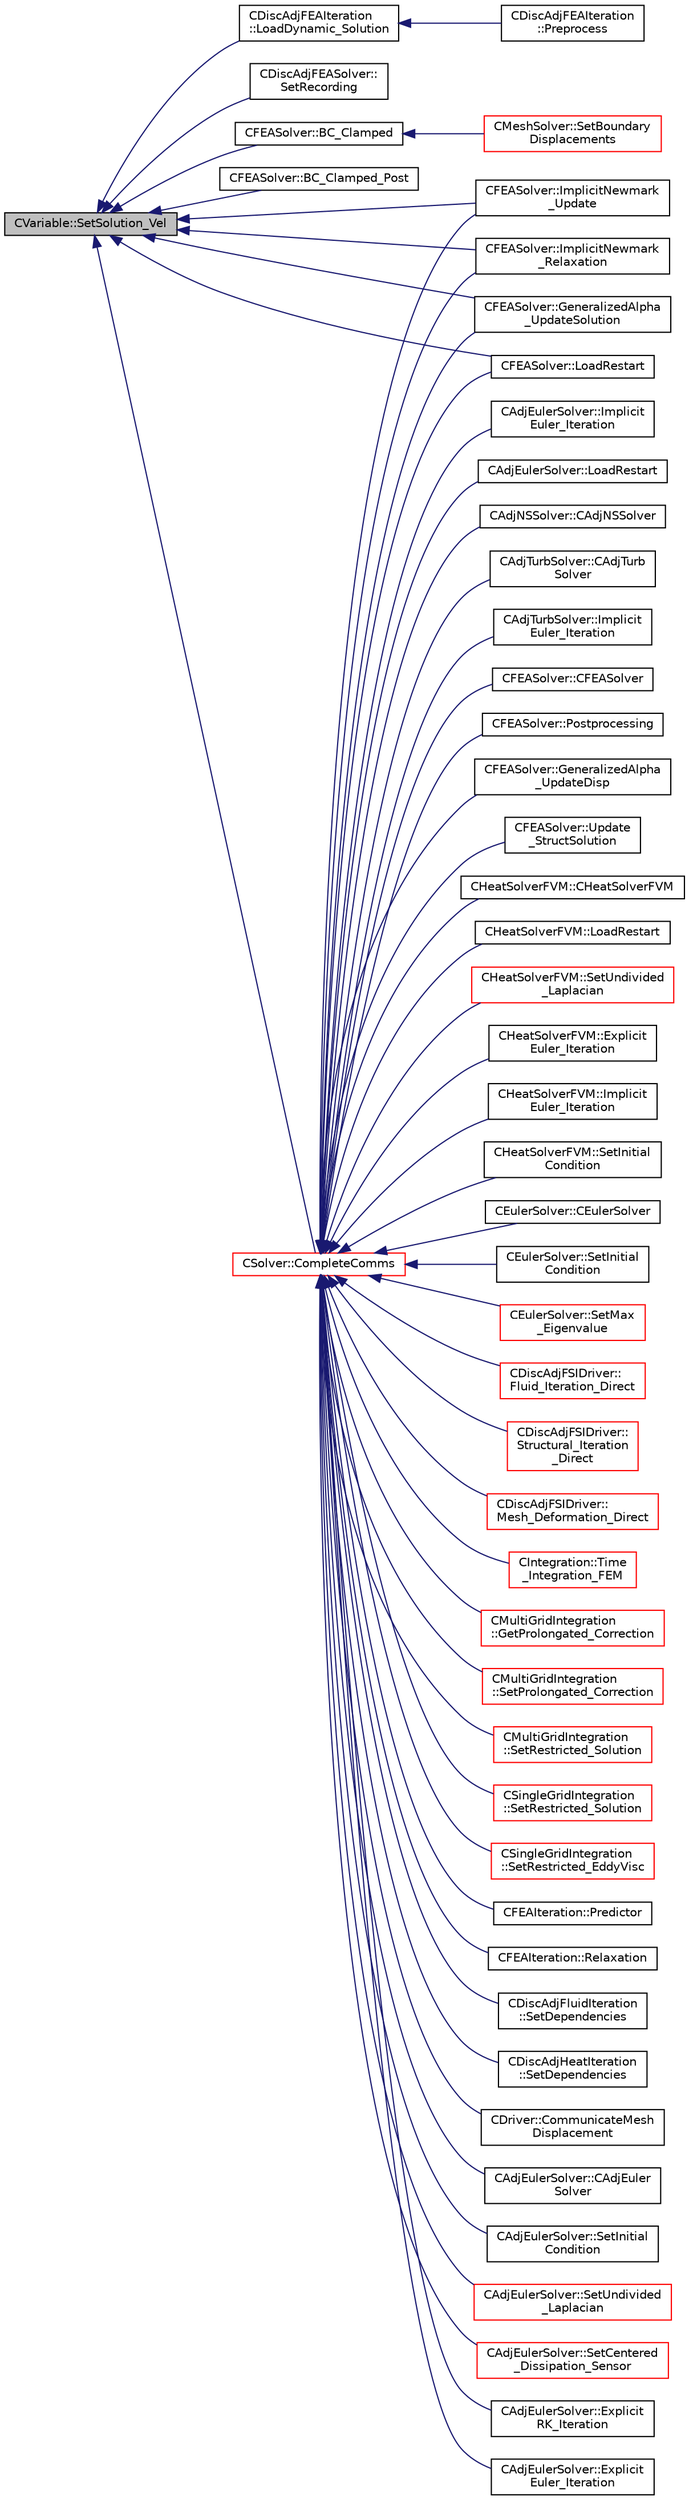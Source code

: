 digraph "CVariable::SetSolution_Vel"
{
  edge [fontname="Helvetica",fontsize="10",labelfontname="Helvetica",labelfontsize="10"];
  node [fontname="Helvetica",fontsize="10",shape=record];
  rankdir="LR";
  Node6639 [label="CVariable::SetSolution_Vel",height=0.2,width=0.4,color="black", fillcolor="grey75", style="filled", fontcolor="black"];
  Node6639 -> Node6640 [dir="back",color="midnightblue",fontsize="10",style="solid",fontname="Helvetica"];
  Node6640 [label="CDiscAdjFEAIteration\l::LoadDynamic_Solution",height=0.2,width=0.4,color="black", fillcolor="white", style="filled",URL="$class_c_disc_adj_f_e_a_iteration.html#a312063449cadd5734b05111d3f406577",tooltip="load solution for dynamic problems "];
  Node6640 -> Node6641 [dir="back",color="midnightblue",fontsize="10",style="solid",fontname="Helvetica"];
  Node6641 [label="CDiscAdjFEAIteration\l::Preprocess",height=0.2,width=0.4,color="black", fillcolor="white", style="filled",URL="$class_c_disc_adj_f_e_a_iteration.html#a170338be0d52837f3e0daccb283dde32",tooltip="Preprocessing to prepare for an iteration of the physics. "];
  Node6639 -> Node6642 [dir="back",color="midnightblue",fontsize="10",style="solid",fontname="Helvetica"];
  Node6642 [label="CDiscAdjFEASolver::\lSetRecording",height=0.2,width=0.4,color="black", fillcolor="white", style="filled",URL="$class_c_disc_adj_f_e_a_solver.html#a3aa3cdeeabde58197282da02e36247b5",tooltip="Prepare the solver for a new recording. "];
  Node6639 -> Node6643 [dir="back",color="midnightblue",fontsize="10",style="solid",fontname="Helvetica"];
  Node6643 [label="CFEASolver::BC_Clamped",height=0.2,width=0.4,color="black", fillcolor="white", style="filled",URL="$class_c_f_e_a_solver.html#a79c005fc44ebf1d5cccdd09009376219",tooltip="Clamped boundary conditions. "];
  Node6643 -> Node6644 [dir="back",color="midnightblue",fontsize="10",style="solid",fontname="Helvetica"];
  Node6644 [label="CMeshSolver::SetBoundary\lDisplacements",height=0.2,width=0.4,color="red", fillcolor="white", style="filled",URL="$class_c_mesh_solver.html#a8583f48eeef992c863a8e0595e87b70f",tooltip="Check the boundary vertex that are going to be moved. "];
  Node6639 -> Node6647 [dir="back",color="midnightblue",fontsize="10",style="solid",fontname="Helvetica"];
  Node6647 [label="CFEASolver::BC_Clamped_Post",height=0.2,width=0.4,color="black", fillcolor="white", style="filled",URL="$class_c_f_e_a_solver.html#af3dc47f1c2b2f057481279fe70475386",tooltip="Enforce the solution to be 0 in the clamped nodes - Avoids accumulation of numerical error..."];
  Node6639 -> Node6648 [dir="back",color="midnightblue",fontsize="10",style="solid",fontname="Helvetica"];
  Node6648 [label="CFEASolver::ImplicitNewmark\l_Update",height=0.2,width=0.4,color="black", fillcolor="white", style="filled",URL="$class_c_f_e_a_solver.html#ae2afb9595361d9ead55f76ae5d89df02",tooltip="Update the solution using an implicit Newmark solver. "];
  Node6639 -> Node6649 [dir="back",color="midnightblue",fontsize="10",style="solid",fontname="Helvetica"];
  Node6649 [label="CFEASolver::ImplicitNewmark\l_Relaxation",height=0.2,width=0.4,color="black", fillcolor="white", style="filled",URL="$class_c_f_e_a_solver.html#afc818eebdc8cd168090a1abd5764425f",tooltip="A virtual member. "];
  Node6639 -> Node6650 [dir="back",color="midnightblue",fontsize="10",style="solid",fontname="Helvetica"];
  Node6650 [label="CFEASolver::GeneralizedAlpha\l_UpdateSolution",height=0.2,width=0.4,color="black", fillcolor="white", style="filled",URL="$class_c_f_e_a_solver.html#ae2bac89cd2c2b5c052f21b1815ce0348",tooltip="Update the solution using an implicit Generalized Alpha solver. "];
  Node6639 -> Node6651 [dir="back",color="midnightblue",fontsize="10",style="solid",fontname="Helvetica"];
  Node6651 [label="CFEASolver::LoadRestart",height=0.2,width=0.4,color="black", fillcolor="white", style="filled",URL="$class_c_f_e_a_solver.html#a5f70ded742a6204f439628d029ac294a",tooltip="Load a solution from a restart file. "];
  Node6639 -> Node6652 [dir="back",color="midnightblue",fontsize="10",style="solid",fontname="Helvetica"];
  Node6652 [label="CSolver::CompleteComms",height=0.2,width=0.4,color="red", fillcolor="white", style="filled",URL="$class_c_solver.html#a8d3046ad54e177f0705a2bff99c1cf16",tooltip="Routine to complete the set of non-blocking communications launched by InitiateComms() and unpacking ..."];
  Node6652 -> Node6653 [dir="back",color="midnightblue",fontsize="10",style="solid",fontname="Helvetica"];
  Node6653 [label="CDiscAdjFSIDriver::\lFluid_Iteration_Direct",height=0.2,width=0.4,color="red", fillcolor="white", style="filled",URL="$class_c_disc_adj_f_s_i_driver.html#aade7f9d8b7f7f1ddccfdc62d3b1fdaa8",tooltip="Run a direct flow iteration. "];
  Node6652 -> Node6658 [dir="back",color="midnightblue",fontsize="10",style="solid",fontname="Helvetica"];
  Node6658 [label="CDiscAdjFSIDriver::\lStructural_Iteration\l_Direct",height=0.2,width=0.4,color="red", fillcolor="white", style="filled",URL="$class_c_disc_adj_f_s_i_driver.html#aef8192d6dd5451f1e496e9847c2c5c65",tooltip="Run a direct structural iteration. "];
  Node6652 -> Node6659 [dir="back",color="midnightblue",fontsize="10",style="solid",fontname="Helvetica"];
  Node6659 [label="CDiscAdjFSIDriver::\lMesh_Deformation_Direct",height=0.2,width=0.4,color="red", fillcolor="white", style="filled",URL="$class_c_disc_adj_f_s_i_driver.html#ad683500d6b3773af342165b1b18f5c59",tooltip="Run a direct mesh deformation. "];
  Node6652 -> Node6660 [dir="back",color="midnightblue",fontsize="10",style="solid",fontname="Helvetica"];
  Node6660 [label="CIntegration::Time\l_Integration_FEM",height=0.2,width=0.4,color="red", fillcolor="white", style="filled",URL="$class_c_integration.html#a4ac7acdec8fdf941a4efc90b3f82a68c",tooltip="Do the time integration (explicit or implicit) of the numerical system on a FEM framework. "];
  Node6652 -> Node6662 [dir="back",color="midnightblue",fontsize="10",style="solid",fontname="Helvetica"];
  Node6662 [label="CMultiGridIntegration\l::GetProlongated_Correction",height=0.2,width=0.4,color="red", fillcolor="white", style="filled",URL="$class_c_multi_grid_integration.html#a29bf9a6e27f43e6b71704d05105a648d",tooltip="Compute the fine grid correction from the coarse solution. "];
  Node6652 -> Node6665 [dir="back",color="midnightblue",fontsize="10",style="solid",fontname="Helvetica"];
  Node6665 [label="CMultiGridIntegration\l::SetProlongated_Correction",height=0.2,width=0.4,color="red", fillcolor="white", style="filled",URL="$class_c_multi_grid_integration.html#a5d0d450972f5c004596b3f0abdae3015",tooltip="Set the value of the corrected fine grid solution. "];
  Node6652 -> Node6666 [dir="back",color="midnightblue",fontsize="10",style="solid",fontname="Helvetica"];
  Node6666 [label="CMultiGridIntegration\l::SetRestricted_Solution",height=0.2,width=0.4,color="red", fillcolor="white", style="filled",URL="$class_c_multi_grid_integration.html#a57c0f097c58c1d36ef8156b91350fd60",tooltip="Restrict solution from fine grid to a coarse grid. "];
  Node6652 -> Node6667 [dir="back",color="midnightblue",fontsize="10",style="solid",fontname="Helvetica"];
  Node6667 [label="CSingleGridIntegration\l::SetRestricted_Solution",height=0.2,width=0.4,color="red", fillcolor="white", style="filled",URL="$class_c_single_grid_integration.html#a035bbc4f261b680a4a651aa0af69437b",tooltip="Restrict solution from fine grid to a coarse grid. "];
  Node6652 -> Node6669 [dir="back",color="midnightblue",fontsize="10",style="solid",fontname="Helvetica"];
  Node6669 [label="CSingleGridIntegration\l::SetRestricted_EddyVisc",height=0.2,width=0.4,color="red", fillcolor="white", style="filled",URL="$class_c_single_grid_integration.html#ae875067fdaf103c36391ea21343e1731",tooltip="Restrict solution from fine grid to a coarse grid. "];
  Node6652 -> Node6670 [dir="back",color="midnightblue",fontsize="10",style="solid",fontname="Helvetica"];
  Node6670 [label="CFEAIteration::Predictor",height=0.2,width=0.4,color="black", fillcolor="white", style="filled",URL="$class_c_f_e_a_iteration.html#a00a378c1b0d9b95b250e208bcf1f420e",tooltip="Predictor. "];
  Node6652 -> Node6671 [dir="back",color="midnightblue",fontsize="10",style="solid",fontname="Helvetica"];
  Node6671 [label="CFEAIteration::Relaxation",height=0.2,width=0.4,color="black", fillcolor="white", style="filled",URL="$class_c_f_e_a_iteration.html#a840bd377c7050c57cb5f81799669b59f",tooltip="Relaxation. "];
  Node6652 -> Node6672 [dir="back",color="midnightblue",fontsize="10",style="solid",fontname="Helvetica"];
  Node6672 [label="CDiscAdjFluidIteration\l::SetDependencies",height=0.2,width=0.4,color="black", fillcolor="white", style="filled",URL="$class_c_disc_adj_fluid_iteration.html#aad302b77466b001d380ca8766ba8d85c",tooltip="Compute necessary variables that depend on the conservative variables or the mesh node positions (e..."];
  Node6652 -> Node6673 [dir="back",color="midnightblue",fontsize="10",style="solid",fontname="Helvetica"];
  Node6673 [label="CDiscAdjHeatIteration\l::SetDependencies",height=0.2,width=0.4,color="black", fillcolor="white", style="filled",URL="$class_c_disc_adj_heat_iteration.html#a8098b35364d0a2a7b1fa31850714e359",tooltip="Compute necessary variables that depend on the conservative variables or the mesh node positions (e..."];
  Node6652 -> Node6674 [dir="back",color="midnightblue",fontsize="10",style="solid",fontname="Helvetica"];
  Node6674 [label="CDriver::CommunicateMesh\lDisplacement",height=0.2,width=0.4,color="black", fillcolor="white", style="filled",URL="$class_c_driver.html#ab7774dbeec50826a830714585aa45740",tooltip="Communicate the boundary mesh displacements in a python call. "];
  Node6652 -> Node6675 [dir="back",color="midnightblue",fontsize="10",style="solid",fontname="Helvetica"];
  Node6675 [label="CAdjEulerSolver::CAdjEuler\lSolver",height=0.2,width=0.4,color="black", fillcolor="white", style="filled",URL="$class_c_adj_euler_solver.html#a0a739888df9436d4707665d152a7af1a"];
  Node6652 -> Node6676 [dir="back",color="midnightblue",fontsize="10",style="solid",fontname="Helvetica"];
  Node6676 [label="CAdjEulerSolver::SetInitial\lCondition",height=0.2,width=0.4,color="black", fillcolor="white", style="filled",URL="$class_c_adj_euler_solver.html#a9b83036ab8c37a1b24350704dcfeaeb3",tooltip="Set the initial condition for the Euler Equations. "];
  Node6652 -> Node6677 [dir="back",color="midnightblue",fontsize="10",style="solid",fontname="Helvetica"];
  Node6677 [label="CAdjEulerSolver::SetUndivided\l_Laplacian",height=0.2,width=0.4,color="red", fillcolor="white", style="filled",URL="$class_c_adj_euler_solver.html#a1872318f659d74b4e12d669095ee57b5",tooltip="Compute the undivided laplacian for the adjoint solution. "];
  Node6652 -> Node6680 [dir="back",color="midnightblue",fontsize="10",style="solid",fontname="Helvetica"];
  Node6680 [label="CAdjEulerSolver::SetCentered\l_Dissipation_Sensor",height=0.2,width=0.4,color="red", fillcolor="white", style="filled",URL="$class_c_adj_euler_solver.html#af1b72ed76900f821d2f51942cb4252db",tooltip="Compute the sensor for higher order dissipation control in rotating problems. "];
  Node6652 -> Node6681 [dir="back",color="midnightblue",fontsize="10",style="solid",fontname="Helvetica"];
  Node6681 [label="CAdjEulerSolver::Explicit\lRK_Iteration",height=0.2,width=0.4,color="black", fillcolor="white", style="filled",URL="$class_c_adj_euler_solver.html#a83de159f4bd062c776f07d087414a9cf",tooltip="Update the solution using a Runge-Kutta strategy. "];
  Node6652 -> Node6682 [dir="back",color="midnightblue",fontsize="10",style="solid",fontname="Helvetica"];
  Node6682 [label="CAdjEulerSolver::Explicit\lEuler_Iteration",height=0.2,width=0.4,color="black", fillcolor="white", style="filled",URL="$class_c_adj_euler_solver.html#a2863f1ed56105b595204ac31b3dab66b",tooltip="Update the solution using a explicit Euler scheme. "];
  Node6652 -> Node6683 [dir="back",color="midnightblue",fontsize="10",style="solid",fontname="Helvetica"];
  Node6683 [label="CAdjEulerSolver::Implicit\lEuler_Iteration",height=0.2,width=0.4,color="black", fillcolor="white", style="filled",URL="$class_c_adj_euler_solver.html#af64f459bce9498b1d19d8a645d0bc2c3",tooltip="Update the solution using an implicit solver. "];
  Node6652 -> Node6684 [dir="back",color="midnightblue",fontsize="10",style="solid",fontname="Helvetica"];
  Node6684 [label="CAdjEulerSolver::LoadRestart",height=0.2,width=0.4,color="black", fillcolor="white", style="filled",URL="$class_c_adj_euler_solver.html#acaf1ae2d6c07b492ab1eeca389881731",tooltip="Load a solution from a restart file. "];
  Node6652 -> Node6685 [dir="back",color="midnightblue",fontsize="10",style="solid",fontname="Helvetica"];
  Node6685 [label="CAdjNSSolver::CAdjNSSolver",height=0.2,width=0.4,color="black", fillcolor="white", style="filled",URL="$class_c_adj_n_s_solver.html#a323f1dc7c0b9fe00d1911eeeea365d46"];
  Node6652 -> Node6686 [dir="back",color="midnightblue",fontsize="10",style="solid",fontname="Helvetica"];
  Node6686 [label="CAdjTurbSolver::CAdjTurb\lSolver",height=0.2,width=0.4,color="black", fillcolor="white", style="filled",URL="$class_c_adj_turb_solver.html#a621bdae0b081f25a67425cc037cd90a2"];
  Node6652 -> Node6687 [dir="back",color="midnightblue",fontsize="10",style="solid",fontname="Helvetica"];
  Node6687 [label="CAdjTurbSolver::Implicit\lEuler_Iteration",height=0.2,width=0.4,color="black", fillcolor="white", style="filled",URL="$class_c_adj_turb_solver.html#a2c2657818c6ecfb7984c70bf079accd3",tooltip="Update the solution using an implicit solver. "];
  Node6652 -> Node6688 [dir="back",color="midnightblue",fontsize="10",style="solid",fontname="Helvetica"];
  Node6688 [label="CFEASolver::CFEASolver",height=0.2,width=0.4,color="black", fillcolor="white", style="filled",URL="$class_c_f_e_a_solver.html#a1d4c7d17d9c7143d3079fc78fae1599d"];
  Node6652 -> Node6689 [dir="back",color="midnightblue",fontsize="10",style="solid",fontname="Helvetica"];
  Node6689 [label="CFEASolver::Postprocessing",height=0.2,width=0.4,color="black", fillcolor="white", style="filled",URL="$class_c_f_e_a_solver.html#a582bf776db03d18a985936fff4c16644",tooltip="Postprocessing. "];
  Node6652 -> Node6648 [dir="back",color="midnightblue",fontsize="10",style="solid",fontname="Helvetica"];
  Node6652 -> Node6649 [dir="back",color="midnightblue",fontsize="10",style="solid",fontname="Helvetica"];
  Node6652 -> Node6690 [dir="back",color="midnightblue",fontsize="10",style="solid",fontname="Helvetica"];
  Node6690 [label="CFEASolver::GeneralizedAlpha\l_UpdateDisp",height=0.2,width=0.4,color="black", fillcolor="white", style="filled",URL="$class_c_f_e_a_solver.html#afe622d2f1e07a01baeaebc52cb7fcd45",tooltip="Update the solution using an implicit Generalized Alpha solver. "];
  Node6652 -> Node6650 [dir="back",color="midnightblue",fontsize="10",style="solid",fontname="Helvetica"];
  Node6652 -> Node6691 [dir="back",color="midnightblue",fontsize="10",style="solid",fontname="Helvetica"];
  Node6691 [label="CFEASolver::Update\l_StructSolution",height=0.2,width=0.4,color="black", fillcolor="white", style="filled",URL="$class_c_f_e_a_solver.html#a564968575d62fc76612e8be5804652bd",tooltip="Aitken&#39;s relaxation of the solution. "];
  Node6652 -> Node6651 [dir="back",color="midnightblue",fontsize="10",style="solid",fontname="Helvetica"];
  Node6652 -> Node6692 [dir="back",color="midnightblue",fontsize="10",style="solid",fontname="Helvetica"];
  Node6692 [label="CHeatSolverFVM::CHeatSolverFVM",height=0.2,width=0.4,color="black", fillcolor="white", style="filled",URL="$class_c_heat_solver_f_v_m.html#a42af03c3f465c905fbc3ecbee398f5be",tooltip="Constructor of the class. "];
  Node6652 -> Node6693 [dir="back",color="midnightblue",fontsize="10",style="solid",fontname="Helvetica"];
  Node6693 [label="CHeatSolverFVM::LoadRestart",height=0.2,width=0.4,color="black", fillcolor="white", style="filled",URL="$class_c_heat_solver_f_v_m.html#a206fdd2ca3b6c1a050945a07dc38bd80",tooltip="Load a solution from a restart file. "];
  Node6652 -> Node6694 [dir="back",color="midnightblue",fontsize="10",style="solid",fontname="Helvetica"];
  Node6694 [label="CHeatSolverFVM::SetUndivided\l_Laplacian",height=0.2,width=0.4,color="red", fillcolor="white", style="filled",URL="$class_c_heat_solver_f_v_m.html#a62fe1f80d82f024d872943869e2fef83",tooltip="Compute the undivided laplacian for the solution. "];
  Node6652 -> Node6696 [dir="back",color="midnightblue",fontsize="10",style="solid",fontname="Helvetica"];
  Node6696 [label="CHeatSolverFVM::Explicit\lEuler_Iteration",height=0.2,width=0.4,color="black", fillcolor="white", style="filled",URL="$class_c_heat_solver_f_v_m.html#ac72e3e231d74967d368bf1cb7345535a",tooltip="Update the solution using an explicit solver. "];
  Node6652 -> Node6697 [dir="back",color="midnightblue",fontsize="10",style="solid",fontname="Helvetica"];
  Node6697 [label="CHeatSolverFVM::Implicit\lEuler_Iteration",height=0.2,width=0.4,color="black", fillcolor="white", style="filled",URL="$class_c_heat_solver_f_v_m.html#a604f660ae9da06eae59363f83a98843e",tooltip="Update the solution using an implicit solver. "];
  Node6652 -> Node6698 [dir="back",color="midnightblue",fontsize="10",style="solid",fontname="Helvetica"];
  Node6698 [label="CHeatSolverFVM::SetInitial\lCondition",height=0.2,width=0.4,color="black", fillcolor="white", style="filled",URL="$class_c_heat_solver_f_v_m.html#ad7abcac73bd5dbcaea0bb053a24fd571",tooltip="Set the initial condition for the FEM structural problem. "];
  Node6652 -> Node6699 [dir="back",color="midnightblue",fontsize="10",style="solid",fontname="Helvetica"];
  Node6699 [label="CEulerSolver::CEulerSolver",height=0.2,width=0.4,color="black", fillcolor="white", style="filled",URL="$class_c_euler_solver.html#ae1e74218b4e943111b100d7ddcbd4db9"];
  Node6652 -> Node6700 [dir="back",color="midnightblue",fontsize="10",style="solid",fontname="Helvetica"];
  Node6700 [label="CEulerSolver::SetInitial\lCondition",height=0.2,width=0.4,color="black", fillcolor="white", style="filled",URL="$class_c_euler_solver.html#acd432e102632a115b8a1821f58b21340",tooltip="Set the initial condition for the Euler Equations. "];
  Node6652 -> Node6701 [dir="back",color="midnightblue",fontsize="10",style="solid",fontname="Helvetica"];
  Node6701 [label="CEulerSolver::SetMax\l_Eigenvalue",height=0.2,width=0.4,color="red", fillcolor="white", style="filled",URL="$class_c_euler_solver.html#a76f7fdf349ae41c6f0cf4df82b571fb1",tooltip="Compute the max eigenvalue. "];
}

